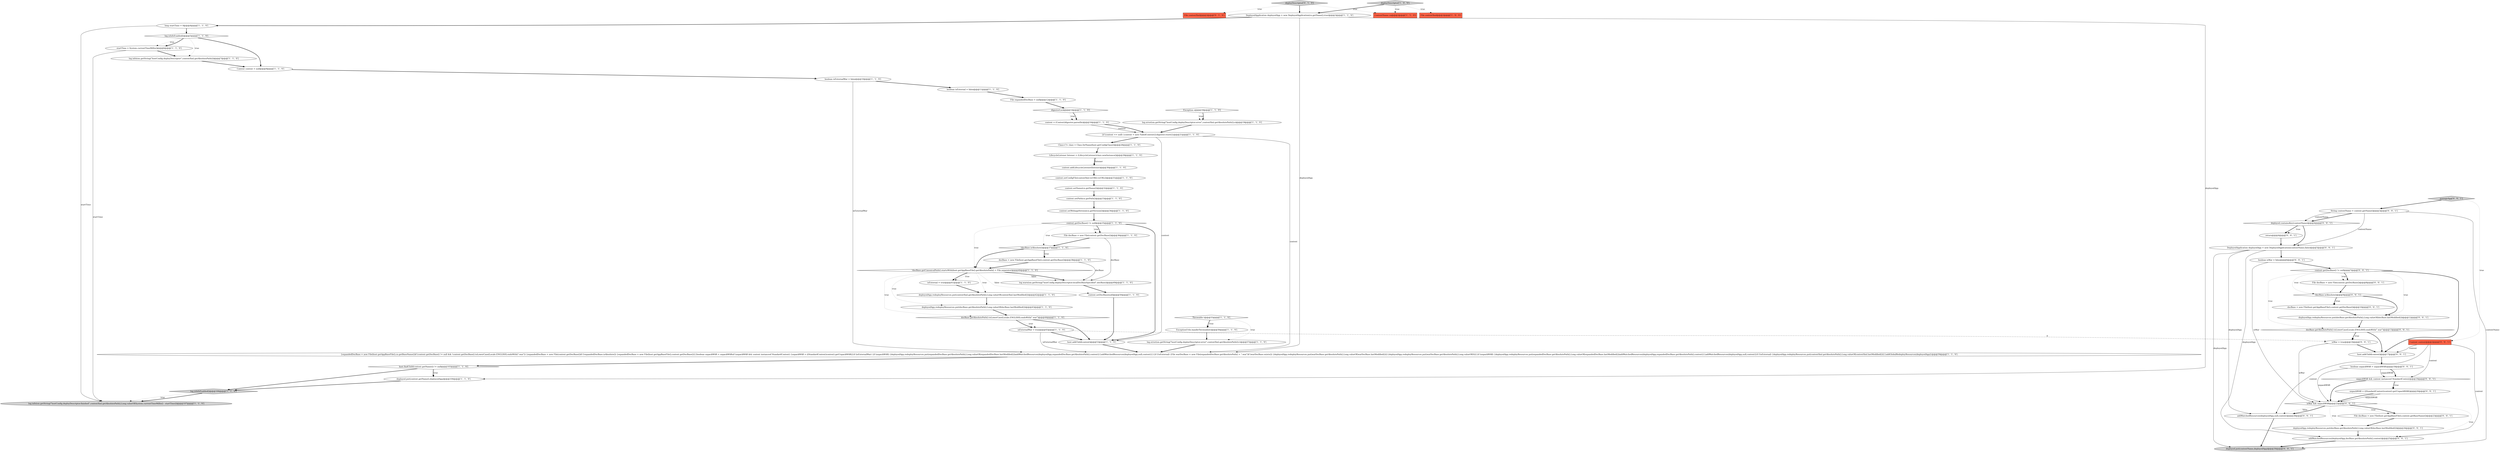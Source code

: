 digraph {
13 [style = filled, label = "deployedApp.redeployResources.put(docBase.getAbsolutePath(),Long.valueOf(docBase.lastModified()))@@@43@@@['1', '1', '0']", fillcolor = white, shape = ellipse image = "AAA0AAABBB1BBB"];
36 [style = filled, label = "Throwable t@@@55@@@['1', '1', '0']", fillcolor = white, shape = diamond image = "AAA0AAABBB1BBB"];
50 [style = filled, label = "context.getDocBase() != null@@@7@@@['0', '0', '1']", fillcolor = white, shape = diamond image = "AAA0AAABBB3BBB"];
59 [style = filled, label = "addWatchedResources(deployedApp,null,context)@@@28@@@['0', '0', '1']", fillcolor = white, shape = ellipse image = "AAA0AAABBB3BBB"];
9 [style = filled, label = "!docBase.getCanonicalPath().startsWith(host.getAppBaseFile().getAbsolutePath() + File.separator)@@@40@@@['1', '1', '0']", fillcolor = white, shape = diamond image = "AAA0AAABBB1BBB"];
28 [style = filled, label = "long startTime = 0@@@4@@@['1', '1', '0']", fillcolor = white, shape = ellipse image = "AAA0AAABBB1BBB"];
12 [style = filled, label = "{if (context == null) {context = new FailedContext()}digester.reset()}@@@21@@@['1', '1', '0']", fillcolor = white, shape = ellipse image = "AAA0AAABBB1BBB"];
19 [style = filled, label = "log.info(sm.getString(\"hostConfig.deployDescriptor.finished\",contextXml.getAbsolutePath(),Long.valueOf(System.currentTimeMillis() - startTime)))@@@107@@@['1', '1', '0']", fillcolor = lightgray, shape = ellipse image = "AAA0AAABBB1BBB"];
44 [style = filled, label = "context.setConfigFile(contextXml.toURI().toURL())@@@31@@@['1', '1', '0']", fillcolor = white, shape = ellipse image = "AAA0AAABBB1BBB"];
31 [style = filled, label = "isExternalWar = true@@@45@@@['1', '1', '0']", fillcolor = white, shape = ellipse image = "AAA0AAABBB1BBB"];
46 [style = filled, label = "File contextXml@@@2@@@['0', '1', '0']", fillcolor = tomato, shape = box image = "AAA0AAABBB2BBB"];
17 [style = filled, label = "startTime = System.currentTimeMillis()@@@6@@@['1', '1', '0']", fillcolor = white, shape = ellipse image = "AAA0AAABBB1BBB"];
69 [style = filled, label = "deployed.containsKey(contextName)@@@4@@@['0', '0', '1']", fillcolor = white, shape = diamond image = "AAA0AAABBB3BBB"];
21 [style = filled, label = "log.warn(sm.getString(\"hostConfig.deployDescriptor.localDocBaseSpecified\",docBase))@@@49@@@['1', '1', '0']", fillcolor = white, shape = ellipse image = "AAA0AAABBB1BBB"];
22 [style = filled, label = "{expandedDocBase = new File(host.getAppBaseFile(),cn.getBaseName())if (context.getDocBase() != null && !context.getDocBase().toLowerCase(Locale.ENGLISH).endsWith(\".war\")) {expandedDocBase = new File(context.getDocBase())if (!expandedDocBase.isAbsolute()) {expandedDocBase = new File(host.getAppBaseFile(),context.getDocBase())}}boolean unpackWAR = unpackWARsif (unpackWAR && context instanceof StandardContext) {unpackWAR = ((StandardContext)context).getUnpackWAR()}if (isExternalWar) {if (unpackWAR) {deployedApp.redeployResources.put(expandedDocBase.getAbsolutePath(),Long.valueOf(expandedDocBase.lastModified()))addWatchedResources(deployedApp,expandedDocBase.getAbsolutePath(),context)}{addWatchedResources(deployedApp,null,context)}}{if (!isExternal) {File warDocBase = new File(expandedDocBase.getAbsolutePath() + \".war\")if (warDocBase.exists()) {deployedApp.redeployResources.put(warDocBase.getAbsolutePath(),Long.valueOf(warDocBase.lastModified()))}{deployedApp.redeployResources.put(warDocBase.getAbsolutePath(),Long.valueOf(0))}}if (unpackWAR) {deployedApp.redeployResources.put(expandedDocBase.getAbsolutePath(),Long.valueOf(expandedDocBase.lastModified()))addWatchedResources(deployedApp,expandedDocBase.getAbsolutePath(),context)}{addWatchedResources(deployedApp,null,context)}if (!isExternal) {deployedApp.redeployResources.put(contextXml.getAbsolutePath(),Long.valueOf(contextXml.lastModified()))}}addGlobalRedeployResources(deployedApp)}@@@59@@@['1', '1', '0']", fillcolor = white, shape = ellipse image = "AAA0AAABBB1BBB"];
42 [style = filled, label = "context.addLifecycleListener(listener)@@@30@@@['1', '1', '0']", fillcolor = white, shape = ellipse image = "AAA0AAABBB1BBB"];
38 [style = filled, label = "context.setDocBase(null)@@@50@@@['1', '1', '0']", fillcolor = white, shape = ellipse image = "AAA0AAABBB1BBB"];
62 [style = filled, label = "boolean unpackWAR = unpackWARs@@@18@@@['0', '0', '1']", fillcolor = white, shape = ellipse image = "AAA0AAABBB3BBB"];
63 [style = filled, label = "docBase.getAbsolutePath().toLowerCase(Locale.ENGLISH).endsWith(\".war\")@@@13@@@['0', '0', '1']", fillcolor = white, shape = diamond image = "AAA0AAABBB3BBB"];
3 [style = filled, label = "isExternal = true@@@41@@@['1', '1', '0']", fillcolor = white, shape = ellipse image = "AAA0AAABBB1BBB"];
32 [style = filled, label = "log.isInfoEnabled()@@@5@@@['1', '1', '0']", fillcolor = white, shape = diamond image = "AAA0AAABBB1BBB"];
66 [style = filled, label = "manageApp['0', '0', '1']", fillcolor = lightgray, shape = diamond image = "AAA0AAABBB3BBB"];
65 [style = filled, label = "isWar = true@@@14@@@['0', '0', '1']", fillcolor = white, shape = ellipse image = "AAA0AAABBB3BBB"];
11 [style = filled, label = "log.isInfoEnabled()@@@106@@@['1', '1', '0']", fillcolor = lightgray, shape = diamond image = "AAA0AAABBB1BBB"];
25 [style = filled, label = "File docBase = new File(context.getDocBase())@@@36@@@['1', '1', '0']", fillcolor = white, shape = ellipse image = "AAA0AAABBB1BBB"];
23 [style = filled, label = "digesterLock@@@14@@@['1', '1', '0']", fillcolor = white, shape = diamond image = "AAA0AAABBB1BBB"];
10 [style = filled, label = "context.setPath(cn.getPath())@@@33@@@['1', '1', '0']", fillcolor = white, shape = ellipse image = "AAA0AAABBB1BBB"];
47 [style = filled, label = "Context context@@@2@@@['0', '0', '1']", fillcolor = tomato, shape = box image = "AAA0AAABBB3BBB"];
1 [style = filled, label = "File contextXml@@@2@@@['1', '0', '0']", fillcolor = tomato, shape = box image = "AAA0AAABBB1BBB"];
27 [style = filled, label = "!docBase.isAbsolute()@@@37@@@['1', '1', '0']", fillcolor = white, shape = diamond image = "AAA0AAABBB1BBB"];
58 [style = filled, label = "String contextName = context.getName()@@@3@@@['0', '0', '1']", fillcolor = white, shape = ellipse image = "AAA0AAABBB3BBB"];
68 [style = filled, label = "boolean isWar = false@@@6@@@['0', '0', '1']", fillcolor = white, shape = ellipse image = "AAA0AAABBB3BBB"];
51 [style = filled, label = "isWar && unpackWAR@@@22@@@['0', '0', '1']", fillcolor = white, shape = diamond image = "AAA0AAABBB3BBB"];
45 [style = filled, label = "deployDescriptor['0', '1', '0']", fillcolor = lightgray, shape = diamond image = "AAA0AAABBB2BBB"];
6 [style = filled, label = "context.getDocBase() != null@@@35@@@['1', '1', '0']", fillcolor = white, shape = diamond image = "AAA0AAABBB1BBB"];
39 [style = filled, label = "ExceptionUtils.handleThrowable(t)@@@56@@@['1', '1', '0']", fillcolor = white, shape = ellipse image = "AAA0AAABBB1BBB"];
29 [style = filled, label = "docBase.getAbsolutePath().toLowerCase(Locale.ENGLISH).endsWith(\".war\")@@@44@@@['1', '1', '0']", fillcolor = white, shape = diamond image = "AAA0AAABBB1BBB"];
64 [style = filled, label = "DeployedApplication deployedApp = new DeployedApplication(contextName,false)@@@5@@@['0', '0', '1']", fillcolor = white, shape = ellipse image = "AAA0AAABBB3BBB"];
43 [style = filled, label = "boolean isExternalWar = false@@@10@@@['1', '1', '0']", fillcolor = white, shape = ellipse image = "AAA0AAABBB1BBB"];
67 [style = filled, label = "File docBase = new File(host.getAppBaseFile(),context.getBaseName())@@@23@@@['0', '0', '1']", fillcolor = white, shape = ellipse image = "AAA0AAABBB3BBB"];
2 [style = filled, label = "DeployedApplication deployedApp = new DeployedApplication(cn.getName(),true)@@@3@@@['1', '1', '0']", fillcolor = white, shape = ellipse image = "AAA0AAABBB1BBB"];
20 [style = filled, label = "log.error(sm.getString(\"hostConfig.deployDescriptor.error\",contextXml.getAbsolutePath()),t)@@@57@@@['1', '1', '0']", fillcolor = white, shape = ellipse image = "AAA0AAABBB1BBB"];
41 [style = filled, label = "Class<?> clazz = Class.forName(host.getConfigClass())@@@28@@@['1', '1', '0']", fillcolor = white, shape = ellipse image = "AAA0AAABBB1BBB"];
56 [style = filled, label = "deployed.put(contextName,deployedApp)@@@30@@@['0', '0', '1']", fillcolor = lightgray, shape = ellipse image = "AAA0AAABBB3BBB"];
61 [style = filled, label = "deployedApp.redeployResources.put(docBase.getAbsolutePath(),Long.valueOf(docBase.lastModified()))@@@12@@@['0', '0', '1']", fillcolor = white, shape = ellipse image = "AAA0AAABBB3BBB"];
55 [style = filled, label = "host.addChild(context)@@@17@@@['0', '0', '1']", fillcolor = white, shape = ellipse image = "AAA0AAABBB3BBB"];
70 [style = filled, label = "!docBase.isAbsolute()@@@9@@@['0', '0', '1']", fillcolor = white, shape = diamond image = "AAA0AAABBB3BBB"];
4 [style = filled, label = "context.setName(cn.getName())@@@32@@@['1', '1', '0']", fillcolor = white, shape = ellipse image = "AAA0AAABBB1BBB"];
37 [style = filled, label = "LifecycleListener listener = (LifecycleListener)clazz.newInstance()@@@29@@@['1', '1', '0']", fillcolor = white, shape = ellipse image = "AAA0AAABBB1BBB"];
49 [style = filled, label = "return@@@4@@@['0', '0', '1']", fillcolor = white, shape = ellipse image = "AAA0AAABBB3BBB"];
35 [style = filled, label = "docBase = new File(host.getAppBaseFile(),context.getDocBase())@@@38@@@['1', '1', '0']", fillcolor = white, shape = ellipse image = "AAA0AAABBB1BBB"];
14 [style = filled, label = "File expandedDocBase = null@@@12@@@['1', '1', '0']", fillcolor = white, shape = ellipse image = "AAA0AAABBB1BBB"];
8 [style = filled, label = "context = (Context)digester.parse(fis)@@@16@@@['1', '1', '0']", fillcolor = white, shape = ellipse image = "AAA0AAABBB1BBB"];
48 [style = filled, label = "unpackWAR = ((StandardContext)context).getUnpackWAR()@@@20@@@['0', '0', '1']", fillcolor = white, shape = ellipse image = "AAA0AAABBB3BBB"];
53 [style = filled, label = "unpackWAR && context instanceof StandardContext@@@19@@@['0', '0', '1']", fillcolor = white, shape = diamond image = "AAA0AAABBB3BBB"];
15 [style = filled, label = "log.info(sm.getString(\"hostConfig.deployDescriptor\",contextXml.getAbsolutePath()))@@@7@@@['1', '1', '0']", fillcolor = white, shape = ellipse image = "AAA0AAABBB1BBB"];
24 [style = filled, label = "Context context = null@@@9@@@['1', '1', '0']", fillcolor = white, shape = ellipse image = "AAA0AAABBB1BBB"];
52 [style = filled, label = "File docBase = new File(context.getDocBase())@@@8@@@['0', '0', '1']", fillcolor = white, shape = ellipse image = "AAA0AAABBB3BBB"];
0 [style = filled, label = "host.addChild(context)@@@53@@@['1', '1', '0']", fillcolor = white, shape = ellipse image = "AAA0AAABBB1BBB"];
18 [style = filled, label = "ContextName cn@@@2@@@['1', '1', '0']", fillcolor = tomato, shape = box image = "AAA0AAABBB1BBB"];
7 [style = filled, label = "host.findChild(context.getName()) != null@@@103@@@['1', '1', '0']", fillcolor = white, shape = diamond image = "AAA0AAABBB1BBB"];
54 [style = filled, label = "addWatchedResources(deployedApp,docBase.getAbsolutePath(),context)@@@25@@@['0', '0', '1']", fillcolor = white, shape = ellipse image = "AAA0AAABBB3BBB"];
57 [style = filled, label = "deployedApp.redeployResources.put(docBase.getAbsolutePath(),Long.valueOf(docBase.lastModified()))@@@24@@@['0', '0', '1']", fillcolor = white, shape = ellipse image = "AAA0AAABBB3BBB"];
34 [style = filled, label = "log.error(sm.getString(\"hostConfig.deployDescriptor.error\",contextXml.getAbsolutePath()),e)@@@19@@@['1', '1', '0']", fillcolor = white, shape = ellipse image = "AAA0AAABBB1BBB"];
5 [style = filled, label = "deployed.put(context.getName(),deployedApp)@@@104@@@['1', '1', '0']", fillcolor = white, shape = ellipse image = "AAA0AAABBB1BBB"];
33 [style = filled, label = "boolean isExternal = false@@@11@@@['1', '1', '0']", fillcolor = white, shape = ellipse image = "AAA0AAABBB1BBB"];
30 [style = filled, label = "context.setWebappVersion(cn.getVersion())@@@34@@@['1', '1', '0']", fillcolor = white, shape = ellipse image = "AAA0AAABBB1BBB"];
60 [style = filled, label = "docBase = new File(host.getAppBaseFile(),context.getDocBase())@@@10@@@['0', '0', '1']", fillcolor = white, shape = ellipse image = "AAA0AAABBB3BBB"];
40 [style = filled, label = "Exception e@@@18@@@['1', '1', '0']", fillcolor = white, shape = diamond image = "AAA0AAABBB1BBB"];
16 [style = filled, label = "deployDescriptor['1', '0', '0']", fillcolor = lightgray, shape = diamond image = "AAA0AAABBB1BBB"];
26 [style = filled, label = "deployedApp.redeployResources.put(contextXml.getAbsolutePath(),Long.valueOf(contextXml.lastModified()))@@@42@@@['1', '1', '0']", fillcolor = white, shape = ellipse image = "AAA0AAABBB1BBB"];
59->56 [style = bold, label=""];
60->61 [style = bold, label=""];
50->70 [style = dotted, label="true"];
10->30 [style = bold, label=""];
9->13 [style = dotted, label="true"];
16->18 [style = dotted, label="true"];
62->53 [style = bold, label=""];
54->56 [style = bold, label=""];
7->11 [style = bold, label=""];
51->59 [style = bold, label=""];
40->34 [style = dotted, label="true"];
51->67 [style = dotted, label="true"];
11->19 [style = dotted, label="true"];
37->42 [style = bold, label=""];
63->55 [style = bold, label=""];
6->25 [style = dotted, label="true"];
9->38 [style = dotted, label="false"];
13->29 [style = bold, label=""];
6->25 [style = bold, label=""];
29->31 [style = dotted, label="true"];
53->48 [style = dotted, label="true"];
43->22 [style = solid, label="isExternalWar"];
70->60 [style = dotted, label="true"];
42->44 [style = bold, label=""];
47->54 [style = solid, label="context"];
66->58 [style = bold, label=""];
47->55 [style = solid, label="context"];
26->13 [style = bold, label=""];
0->22 [style = bold, label=""];
36->20 [style = dotted, label="true"];
44->4 [style = bold, label=""];
28->32 [style = bold, label=""];
64->68 [style = bold, label=""];
62->51 [style = solid, label="unpackWAR"];
51->59 [style = dotted, label="false"];
12->22 [style = solid, label="context"];
25->21 [style = solid, label="docBase"];
32->17 [style = dotted, label="true"];
50->55 [style = bold, label=""];
2->28 [style = bold, label=""];
2->22 [style = solid, label="deployedApp"];
7->5 [style = dotted, label="true"];
16->2 [style = bold, label=""];
53->51 [style = bold, label=""];
49->64 [style = bold, label=""];
17->15 [style = bold, label=""];
30->6 [style = bold, label=""];
65->55 [style = bold, label=""];
51->67 [style = bold, label=""];
64->59 [style = solid, label="deployedApp"];
45->18 [style = dotted, label="true"];
14->23 [style = bold, label=""];
38->0 [style = bold, label=""];
69->49 [style = bold, label=""];
62->53 [style = solid, label="unpackWAR"];
48->51 [style = solid, label="unpackWAR"];
12->41 [style = bold, label=""];
31->22 [style = solid, label="isExternalWar"];
25->27 [style = bold, label=""];
43->33 [style = bold, label=""];
35->9 [style = bold, label=""];
69->64 [style = bold, label=""];
50->52 [style = dotted, label="true"];
28->19 [style = solid, label="startTime"];
70->61 [style = bold, label=""];
32->24 [style = bold, label=""];
41->37 [style = bold, label=""];
58->64 [style = solid, label="contextName"];
50->61 [style = dotted, label="true"];
6->0 [style = bold, label=""];
20->22 [style = bold, label=""];
58->56 [style = solid, label="contextName"];
51->57 [style = dotted, label="true"];
27->9 [style = bold, label=""];
32->15 [style = dotted, label="true"];
67->57 [style = bold, label=""];
8->12 [style = solid, label="context"];
15->24 [style = bold, label=""];
53->48 [style = bold, label=""];
47->53 [style = solid, label="context"];
36->39 [style = dotted, label="true"];
11->19 [style = bold, label=""];
9->29 [style = dotted, label="true"];
29->31 [style = bold, label=""];
40->34 [style = bold, label=""];
21->38 [style = bold, label=""];
33->14 [style = bold, label=""];
4->10 [style = bold, label=""];
7->5 [style = bold, label=""];
6->27 [style = dotted, label="true"];
6->9 [style = dotted, label="true"];
64->54 [style = solid, label="deployedApp"];
52->70 [style = bold, label=""];
65->51 [style = solid, label="isWar"];
12->0 [style = solid, label="context"];
68->51 [style = solid, label="isWar"];
37->42 [style = solid, label="listener"];
61->63 [style = bold, label=""];
17->19 [style = solid, label="startTime"];
9->21 [style = dotted, label="false"];
47->59 [style = solid, label="context"];
63->65 [style = dotted, label="true"];
8->12 [style = bold, label=""];
69->49 [style = dotted, label="true"];
51->54 [style = dotted, label="true"];
3->26 [style = bold, label=""];
39->20 [style = bold, label=""];
48->51 [style = bold, label=""];
9->3 [style = bold, label=""];
58->69 [style = bold, label=""];
57->54 [style = bold, label=""];
9->21 [style = bold, label=""];
64->56 [style = solid, label="deployedApp"];
16->1 [style = dotted, label="true"];
66->47 [style = dotted, label="true"];
27->35 [style = bold, label=""];
29->0 [style = bold, label=""];
68->50 [style = bold, label=""];
70->60 [style = bold, label=""];
27->35 [style = dotted, label="true"];
45->2 [style = bold, label=""];
9->26 [style = dotted, label="true"];
58->69 [style = solid, label="contextName"];
32->17 [style = bold, label=""];
63->65 [style = bold, label=""];
5->11 [style = bold, label=""];
23->8 [style = dotted, label="true"];
23->8 [style = bold, label=""];
22->7 [style = bold, label=""];
55->62 [style = bold, label=""];
50->63 [style = dotted, label="true"];
34->12 [style = bold, label=""];
2->5 [style = solid, label="deployedApp"];
35->21 [style = solid, label="docBase"];
31->65 [style = dashed, label="0"];
24->43 [style = bold, label=""];
9->3 [style = dotted, label="true"];
50->52 [style = bold, label=""];
45->46 [style = dotted, label="true"];
36->39 [style = bold, label=""];
31->0 [style = bold, label=""];
}
